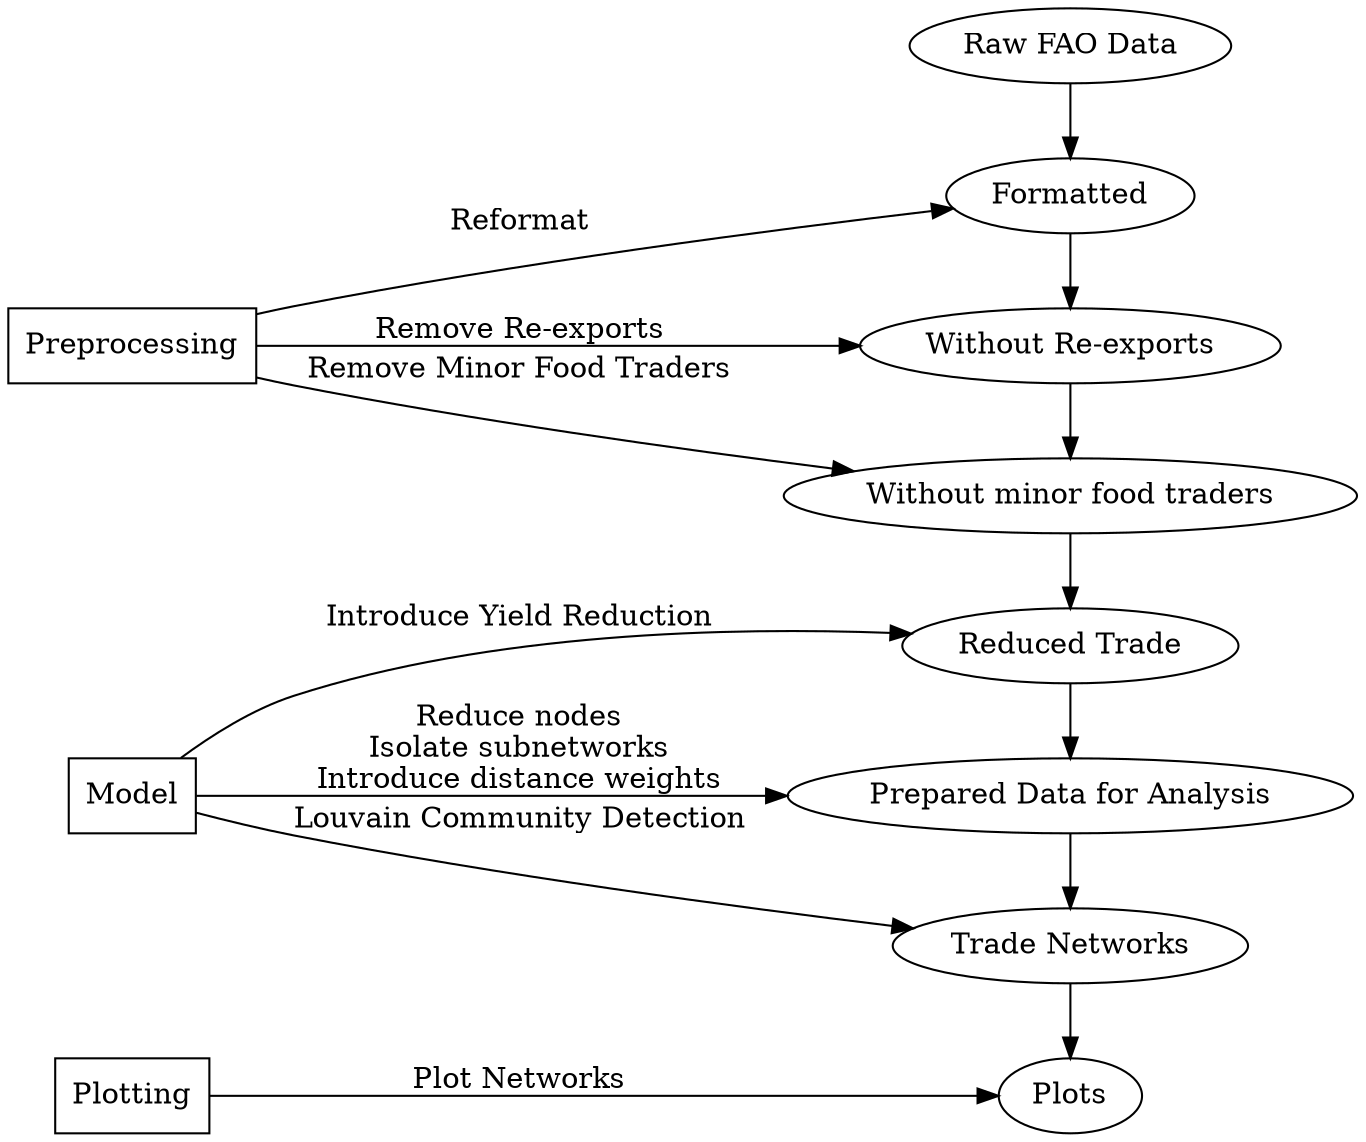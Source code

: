digraph G {
    rankdir=LR;
    subgraph rank_same1 {
    rank=same;
        // A Graphviz dot digraph that shows the main flow of the model
        A [label="Raw FAO Data"];
        B [label="Formatted"];
        C [label="Without Re-exports"];
        D [label="Without minor food traders"];
        E [label="Reduced Trade"];
        F [label="Prepared Data for Analysis"];
        G [label="Trade Networks"];
        H [label="Plots"];
    }
    subgraph rank_same2 {
        rank=same;
        node [shape=rectangle];
        I [label="Preprocessing"];
        J [label="Model"];
        K [label="Plotting"];
    }

    // Data Flow
    A -> B;
    B -> C;
    C -> D;
    D -> E;
    E -> F;
    F -> G;
    G -> H;
    
    // Model Flow
    I -> B [label="Reformat"];
    I -> C [label="Remove Re-exports"];
    I -> D [label="Remove Minor Food Traders"];
    J -> E [label="Introduce Yield Reduction"];
    J -> F [label="Reduce nodes\nIsolate subnetworks\nIntroduce distance weights"];
    J -> G [label="Louvain Community Detection"];
    K -> H [label="Plot Networks"];
}
